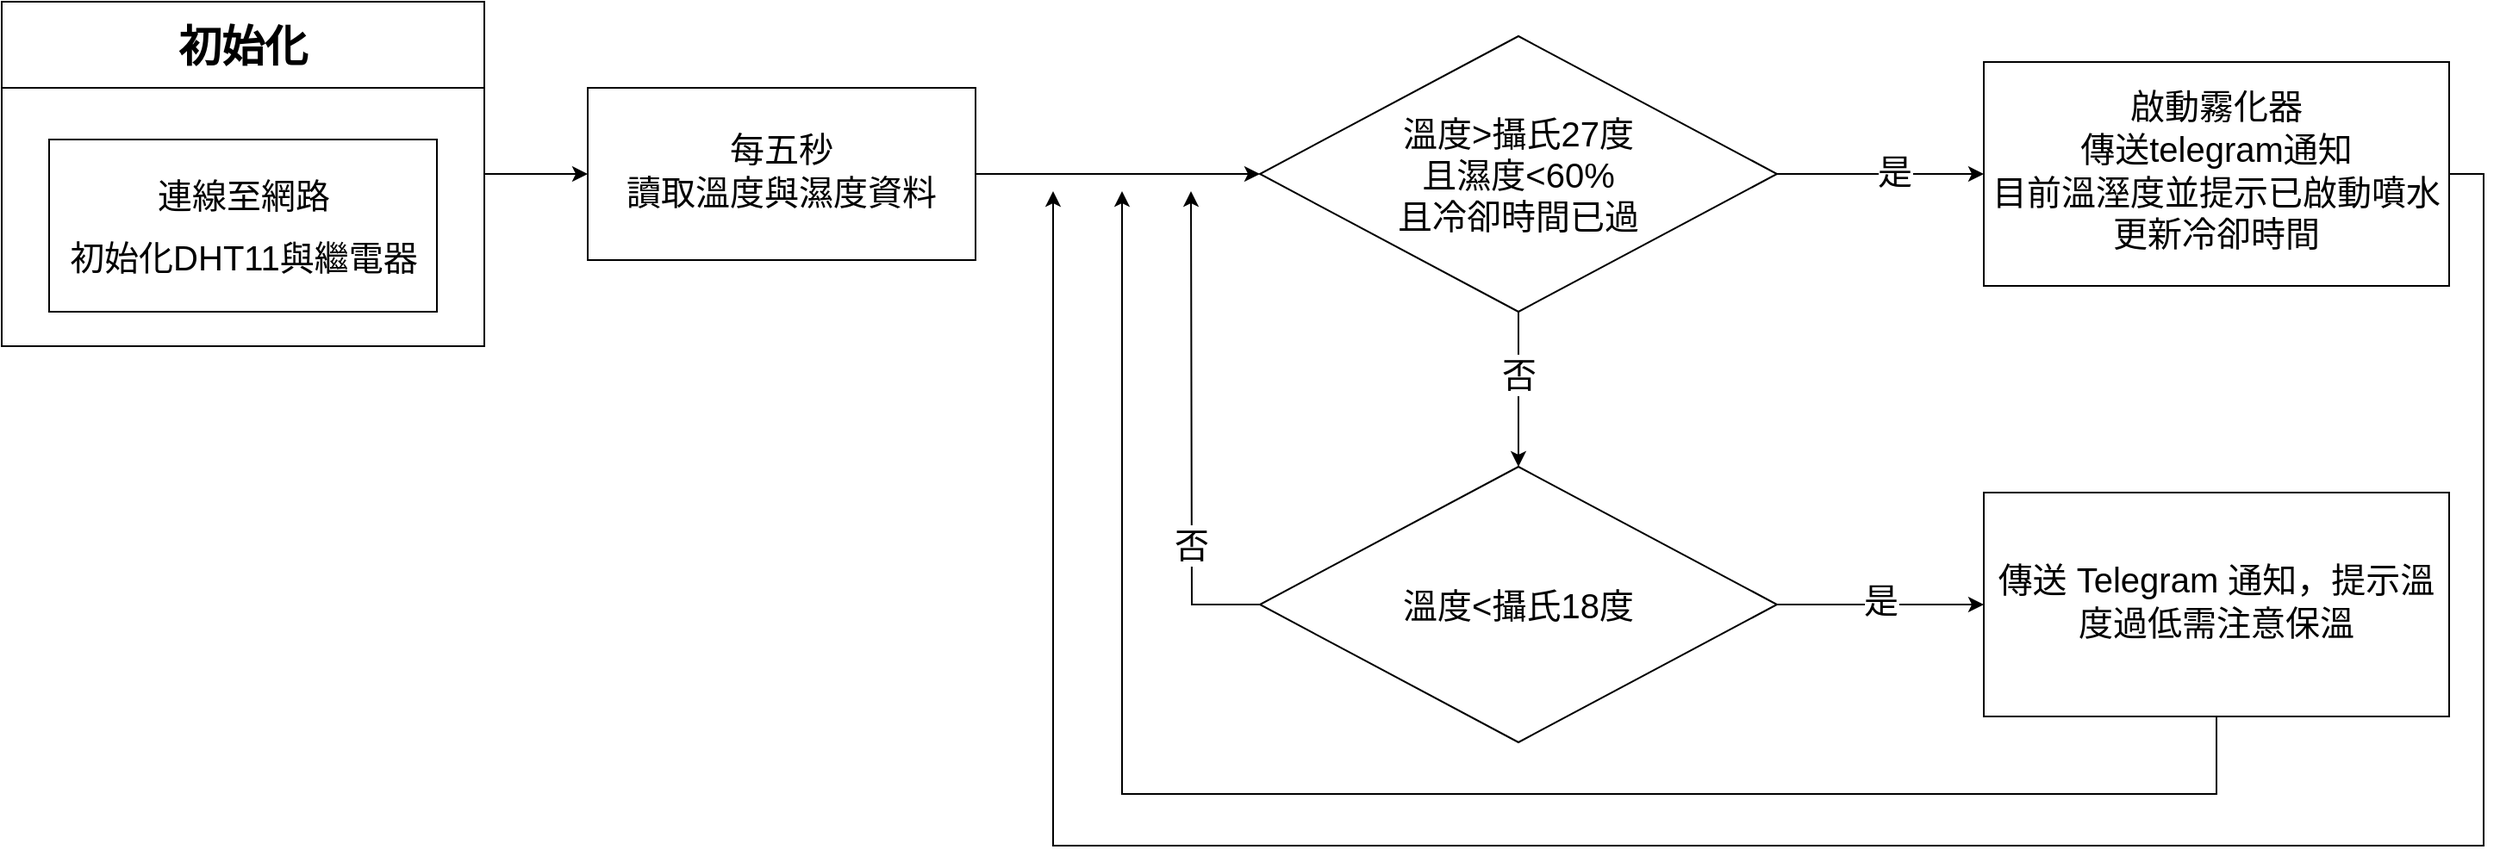<mxfile version="27.0.6">
  <diagram name="第 1 页" id="angXsaN4UIhIyY1k6tkn">
    <mxGraphModel dx="2665" dy="1085" grid="1" gridSize="10" guides="1" tooltips="1" connect="1" arrows="1" fold="1" page="1" pageScale="1" pageWidth="827" pageHeight="1169" math="0" shadow="0">
      <root>
        <mxCell id="0" />
        <mxCell id="1" parent="0" />
        <mxCell id="WmIiGHFDctsjecF1RcBK-20" style="edgeStyle=orthogonalEdgeStyle;rounded=0;orthogonalLoop=1;jettySize=auto;html=1;exitX=1;exitY=0.5;exitDx=0;exitDy=0;entryX=0;entryY=0.5;entryDx=0;entryDy=0;" parent="1" source="WmIiGHFDctsjecF1RcBK-17" target="WmIiGHFDctsjecF1RcBK-19" edge="1">
          <mxGeometry relative="1" as="geometry" />
        </mxCell>
        <mxCell id="WmIiGHFDctsjecF1RcBK-17" value="&lt;span style=&quot;font-size: 25px;&quot;&gt;初始化&lt;/span&gt;" style="swimlane;whiteSpace=wrap;html=1;startSize=50;" parent="1" vertex="1">
          <mxGeometry x="80" y="70" width="280" height="200" as="geometry" />
        </mxCell>
        <mxCell id="WmIiGHFDctsjecF1RcBK-18" value="&lt;div style=&quot;line-height: 180%;&quot;&gt;&lt;span style=&quot;font-size: 20px; line-height: 180%;&quot;&gt;連線至網路&lt;/span&gt;&lt;div&gt;&lt;span style=&quot;font-size: 20px; line-height: 180%;&quot;&gt;初始化DHT11與繼電器&lt;/span&gt;&lt;/div&gt;&lt;/div&gt;" style="rounded=0;whiteSpace=wrap;html=1;" parent="WmIiGHFDctsjecF1RcBK-17" vertex="1">
          <mxGeometry x="27.5" y="80" width="225" height="100" as="geometry" />
        </mxCell>
        <mxCell id="WmIiGHFDctsjecF1RcBK-24" style="edgeStyle=orthogonalEdgeStyle;rounded=0;orthogonalLoop=1;jettySize=auto;html=1;exitX=1;exitY=0.5;exitDx=0;exitDy=0;entryX=0;entryY=0.5;entryDx=0;entryDy=0;" parent="1" source="WmIiGHFDctsjecF1RcBK-19" target="WmIiGHFDctsjecF1RcBK-23" edge="1">
          <mxGeometry relative="1" as="geometry" />
        </mxCell>
        <mxCell id="WmIiGHFDctsjecF1RcBK-19" value="&lt;div style=&quot;line-height: 180%;&quot;&gt;&lt;span style=&quot;font-size: 20px;&quot;&gt;每五秒&lt;/span&gt;&lt;/div&gt;&lt;div style=&quot;line-height: 180%;&quot;&gt;&lt;span style=&quot;font-size: 20px;&quot;&gt;讀取溫度與濕度資料&lt;/span&gt;&lt;/div&gt;" style="rounded=0;whiteSpace=wrap;html=1;" parent="1" vertex="1">
          <mxGeometry x="420" y="120" width="225" height="100" as="geometry" />
        </mxCell>
        <mxCell id="WmIiGHFDctsjecF1RcBK-26" style="edgeStyle=orthogonalEdgeStyle;rounded=0;orthogonalLoop=1;jettySize=auto;html=1;exitX=1;exitY=0.5;exitDx=0;exitDy=0;entryX=0;entryY=0.5;entryDx=0;entryDy=0;" parent="1" source="WmIiGHFDctsjecF1RcBK-23" target="WmIiGHFDctsjecF1RcBK-25" edge="1">
          <mxGeometry relative="1" as="geometry" />
        </mxCell>
        <mxCell id="WmIiGHFDctsjecF1RcBK-27" value="是" style="edgeLabel;html=1;align=center;verticalAlign=middle;resizable=0;points=[];fontSize=20;" parent="WmIiGHFDctsjecF1RcBK-26" vertex="1" connectable="0">
          <mxGeometry x="0.109" y="2" relative="1" as="geometry">
            <mxPoint x="1" as="offset" />
          </mxGeometry>
        </mxCell>
        <mxCell id="WmIiGHFDctsjecF1RcBK-31" style="edgeStyle=orthogonalEdgeStyle;rounded=0;orthogonalLoop=1;jettySize=auto;html=1;exitX=0.5;exitY=1;exitDx=0;exitDy=0;entryX=0.5;entryY=0;entryDx=0;entryDy=0;" parent="1" source="WmIiGHFDctsjecF1RcBK-23" target="WmIiGHFDctsjecF1RcBK-30" edge="1">
          <mxGeometry relative="1" as="geometry" />
        </mxCell>
        <mxCell id="WmIiGHFDctsjecF1RcBK-32" value="否" style="edgeLabel;html=1;align=center;verticalAlign=middle;resizable=0;points=[];fontSize=20;" parent="WmIiGHFDctsjecF1RcBK-31" vertex="1" connectable="0">
          <mxGeometry x="-0.196" relative="1" as="geometry">
            <mxPoint as="offset" />
          </mxGeometry>
        </mxCell>
        <mxCell id="WmIiGHFDctsjecF1RcBK-23" value="&lt;font style=&quot;font-size: 20px;&quot;&gt;溫度&amp;gt;攝氏27度&lt;/font&gt;&lt;div&gt;&lt;font style=&quot;font-size: 20px;&quot;&gt;且濕度&amp;lt;60%&lt;/font&gt;&lt;/div&gt;&lt;div&gt;&lt;font style=&quot;font-size: 20px;&quot;&gt;且冷卻時間已過&lt;/font&gt;&lt;/div&gt;" style="rhombus;whiteSpace=wrap;html=1;" parent="1" vertex="1">
          <mxGeometry x="810" y="90" width="300" height="160" as="geometry" />
        </mxCell>
        <mxCell id="WmIiGHFDctsjecF1RcBK-38" style="edgeStyle=orthogonalEdgeStyle;rounded=0;orthogonalLoop=1;jettySize=auto;html=1;exitX=1;exitY=0.5;exitDx=0;exitDy=0;" parent="1" source="WmIiGHFDctsjecF1RcBK-25" edge="1">
          <mxGeometry relative="1" as="geometry">
            <mxPoint x="690" y="180" as="targetPoint" />
            <Array as="points">
              <mxPoint x="1520" y="170" />
              <mxPoint x="1520" y="560" />
              <mxPoint x="690" y="560" />
            </Array>
          </mxGeometry>
        </mxCell>
        <mxCell id="WmIiGHFDctsjecF1RcBK-25" value="&lt;div style=&quot;line-height: 180%;&quot;&gt;&lt;span style=&quot;font-size: 20px;&quot;&gt;啟動霧化器&lt;/span&gt;&lt;/div&gt;&lt;div style=&quot;line-height: 180%;&quot;&gt;&lt;span style=&quot;font-size: 20px;&quot;&gt;傳送telegram通知&lt;/span&gt;&lt;/div&gt;&lt;div style=&quot;line-height: 180%;&quot;&gt;&lt;font style=&quot;font-size: 20px;&quot;&gt;目前溫溼度並提示已啟動噴水&lt;/font&gt;&lt;span style=&quot;font-size: 20px;&quot;&gt;&lt;/span&gt;&lt;/div&gt;&lt;div style=&quot;line-height: 180%;&quot;&gt;&lt;font style=&quot;font-size: 20px;&quot;&gt;更新冷卻時間&lt;/font&gt;&lt;/div&gt;" style="rounded=0;whiteSpace=wrap;html=1;" parent="1" vertex="1">
          <mxGeometry x="1230" y="105" width="270" height="130" as="geometry" />
        </mxCell>
        <mxCell id="WmIiGHFDctsjecF1RcBK-34" style="edgeStyle=orthogonalEdgeStyle;rounded=0;orthogonalLoop=1;jettySize=auto;html=1;exitX=1;exitY=0.5;exitDx=0;exitDy=0;entryX=0;entryY=0.5;entryDx=0;entryDy=0;" parent="1" source="WmIiGHFDctsjecF1RcBK-30" target="WmIiGHFDctsjecF1RcBK-33" edge="1">
          <mxGeometry relative="1" as="geometry" />
        </mxCell>
        <mxCell id="WmIiGHFDctsjecF1RcBK-35" value="是" style="edgeLabel;html=1;align=center;verticalAlign=middle;resizable=0;points=[];fontSize=20;" parent="WmIiGHFDctsjecF1RcBK-34" vertex="1" connectable="0">
          <mxGeometry x="0.003" y="3" relative="1" as="geometry">
            <mxPoint as="offset" />
          </mxGeometry>
        </mxCell>
        <mxCell id="WmIiGHFDctsjecF1RcBK-36" style="edgeStyle=orthogonalEdgeStyle;rounded=0;orthogonalLoop=1;jettySize=auto;html=1;exitX=0;exitY=0.5;exitDx=0;exitDy=0;" parent="1" source="WmIiGHFDctsjecF1RcBK-30" edge="1">
          <mxGeometry relative="1" as="geometry">
            <mxPoint x="770" y="180" as="targetPoint" />
          </mxGeometry>
        </mxCell>
        <mxCell id="WmIiGHFDctsjecF1RcBK-37" value="否" style="edgeLabel;html=1;align=center;verticalAlign=middle;resizable=0;points=[];fontSize=20;" parent="WmIiGHFDctsjecF1RcBK-36" vertex="1" connectable="0">
          <mxGeometry x="-0.466" y="1" relative="1" as="geometry">
            <mxPoint as="offset" />
          </mxGeometry>
        </mxCell>
        <mxCell id="WmIiGHFDctsjecF1RcBK-30" value="&lt;font style=&quot;font-size: 20px;&quot;&gt;溫度&amp;lt;攝氏18度&lt;/font&gt;" style="rhombus;whiteSpace=wrap;html=1;" parent="1" vertex="1">
          <mxGeometry x="810" y="340" width="300" height="160" as="geometry" />
        </mxCell>
        <mxCell id="WmIiGHFDctsjecF1RcBK-39" style="edgeStyle=orthogonalEdgeStyle;rounded=0;orthogonalLoop=1;jettySize=auto;html=1;exitX=0.5;exitY=1;exitDx=0;exitDy=0;" parent="1" source="WmIiGHFDctsjecF1RcBK-33" edge="1">
          <mxGeometry relative="1" as="geometry">
            <mxPoint x="730" y="180" as="targetPoint" />
            <Array as="points">
              <mxPoint x="1365" y="530" />
              <mxPoint x="730" y="530" />
            </Array>
          </mxGeometry>
        </mxCell>
        <mxCell id="WmIiGHFDctsjecF1RcBK-33" value="&lt;div style=&quot;line-height: 180%;&quot;&gt;&lt;font style=&quot;font-size: 20px;&quot;&gt;傳送 Telegram 通知，提示溫度過低需注意保溫&lt;/font&gt;&lt;/div&gt;" style="rounded=0;whiteSpace=wrap;html=1;" parent="1" vertex="1">
          <mxGeometry x="1230" y="355" width="270" height="130" as="geometry" />
        </mxCell>
      </root>
    </mxGraphModel>
  </diagram>
</mxfile>
